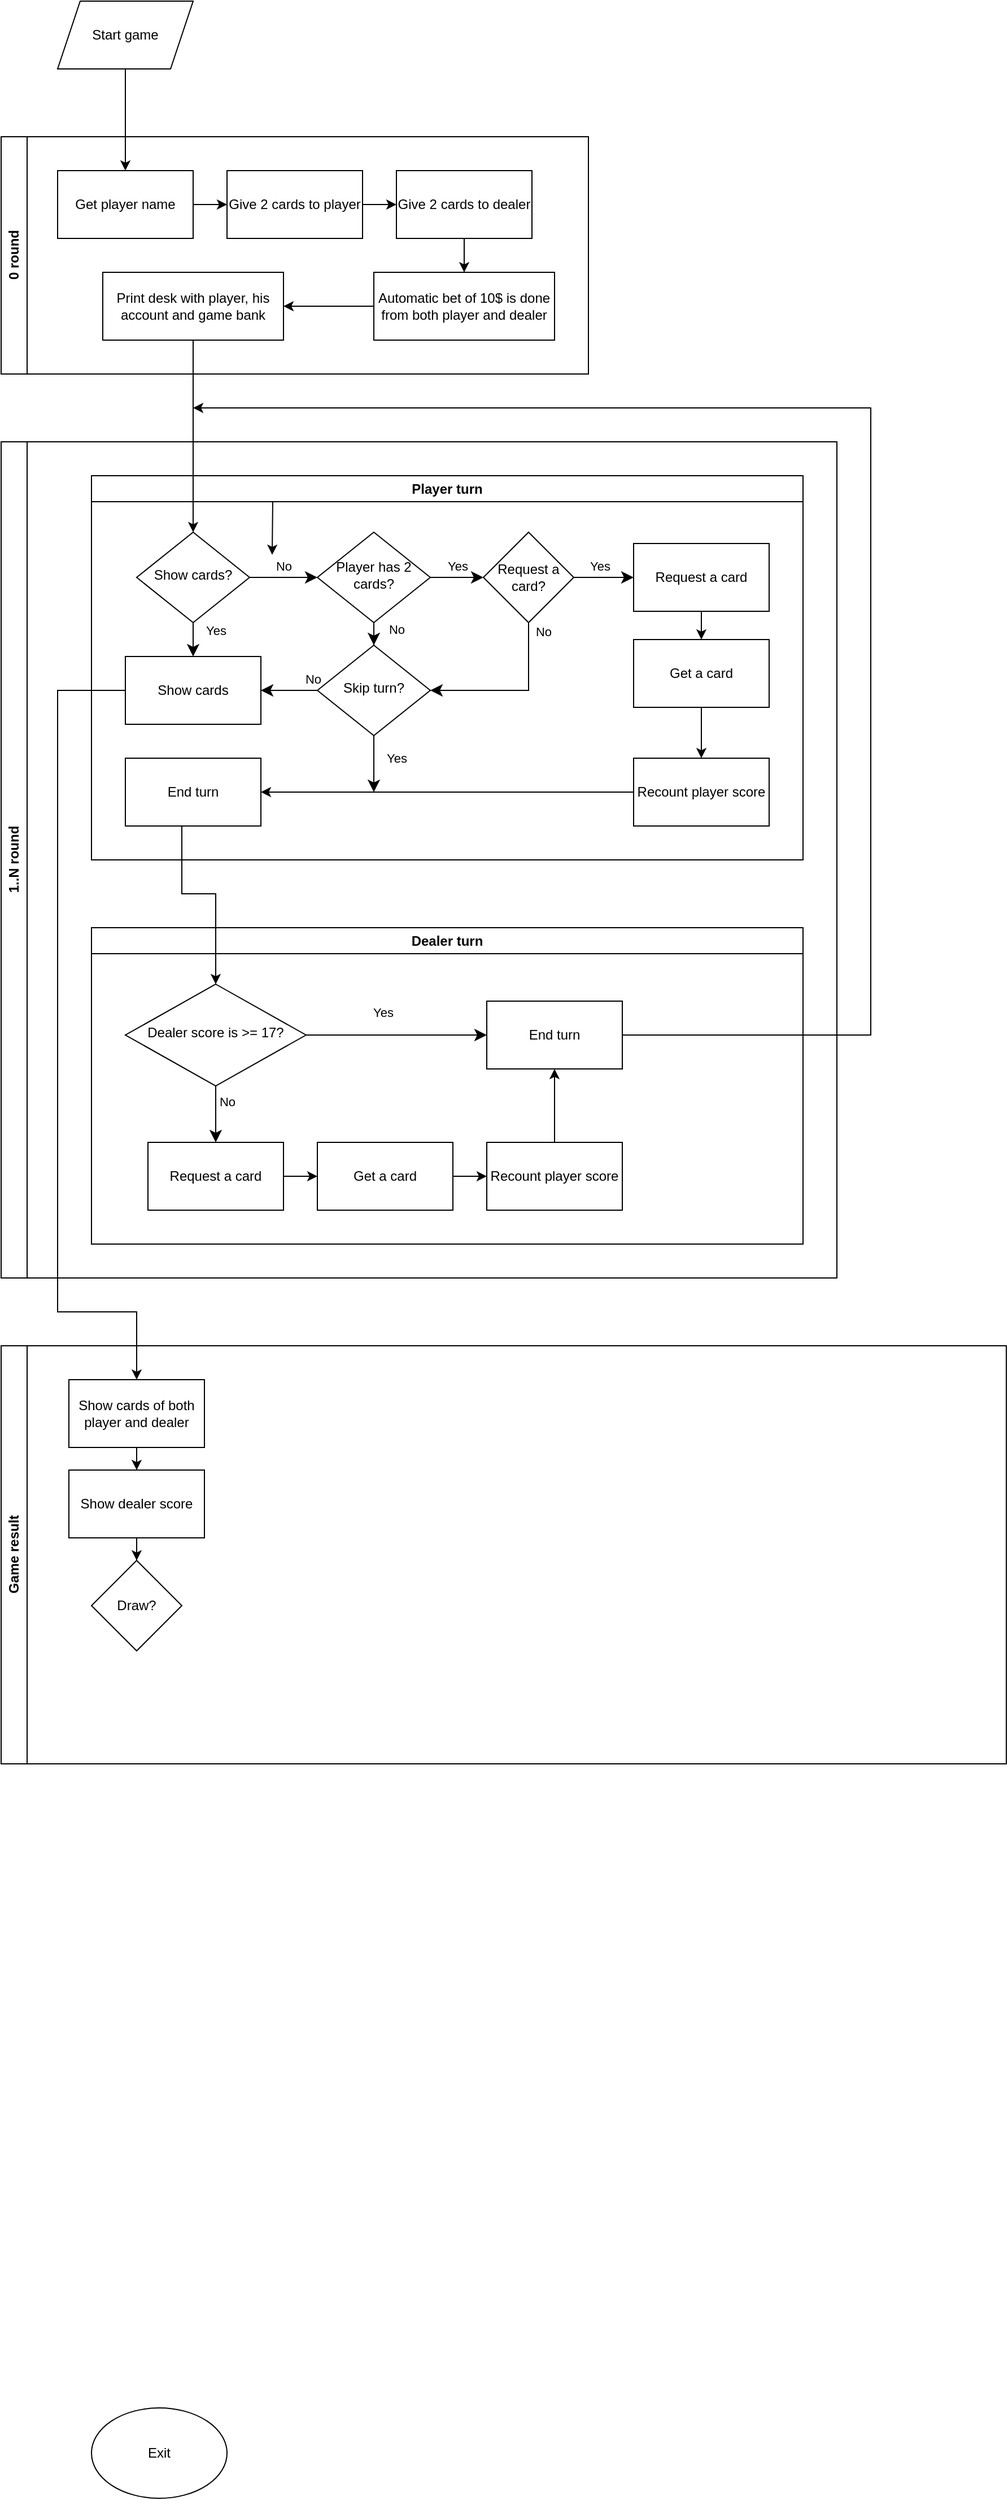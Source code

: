<mxfile version="21.7.5" type="device">
  <diagram id="C5RBs43oDa-KdzZeNtuy" name="Page-1">
    <mxGraphModel dx="1562" dy="909" grid="1" gridSize="10" guides="1" tooltips="1" connect="1" arrows="1" fold="1" page="1" pageScale="1" pageWidth="827" pageHeight="1169" math="0" shadow="0">
      <root>
        <mxCell id="WIyWlLk6GJQsqaUBKTNV-0" />
        <mxCell id="WIyWlLk6GJQsqaUBKTNV-1" parent="WIyWlLk6GJQsqaUBKTNV-0" />
        <mxCell id="ebOidqk7eM00ks_p__QI-0" value="Exit" style="ellipse;whiteSpace=wrap;html=1;" vertex="1" parent="WIyWlLk6GJQsqaUBKTNV-1">
          <mxGeometry x="120" y="2150" width="120" height="80" as="geometry" />
        </mxCell>
        <mxCell id="ebOidqk7eM00ks_p__QI-3" style="edgeStyle=orthogonalEdgeStyle;rounded=0;orthogonalLoop=1;jettySize=auto;html=1;" edge="1" parent="WIyWlLk6GJQsqaUBKTNV-1" source="ebOidqk7eM00ks_p__QI-1" target="ebOidqk7eM00ks_p__QI-2">
          <mxGeometry relative="1" as="geometry" />
        </mxCell>
        <mxCell id="ebOidqk7eM00ks_p__QI-1" value="Start game" style="shape=parallelogram;perimeter=parallelogramPerimeter;whiteSpace=wrap;html=1;fixedSize=1;" vertex="1" parent="WIyWlLk6GJQsqaUBKTNV-1">
          <mxGeometry x="90" y="20" width="120" height="60" as="geometry" />
        </mxCell>
        <mxCell id="ebOidqk7eM00ks_p__QI-15" value="0 round" style="swimlane;horizontal=0;whiteSpace=wrap;html=1;container=0;" vertex="1" parent="WIyWlLk6GJQsqaUBKTNV-1">
          <mxGeometry x="40" y="140" width="520" height="210" as="geometry">
            <mxRectangle x="150" y="100" width="40" height="70" as="alternateBounds" />
          </mxGeometry>
        </mxCell>
        <mxCell id="ebOidqk7eM00ks_p__QI-2" value="Get player&amp;nbsp;name" style="rounded=0;whiteSpace=wrap;html=1;container=0;" vertex="1" parent="ebOidqk7eM00ks_p__QI-15">
          <mxGeometry x="50" y="30" width="120" height="60" as="geometry" />
        </mxCell>
        <mxCell id="ebOidqk7eM00ks_p__QI-11" value="Give 2 cards to player" style="rounded=0;whiteSpace=wrap;html=1;container=0;" vertex="1" parent="ebOidqk7eM00ks_p__QI-15">
          <mxGeometry x="200" y="30" width="120" height="60" as="geometry" />
        </mxCell>
        <mxCell id="ebOidqk7eM00ks_p__QI-5" style="edgeStyle=orthogonalEdgeStyle;rounded=0;orthogonalLoop=1;jettySize=auto;html=1;" edge="1" parent="ebOidqk7eM00ks_p__QI-15" source="ebOidqk7eM00ks_p__QI-2" target="ebOidqk7eM00ks_p__QI-11">
          <mxGeometry relative="1" as="geometry">
            <mxPoint x="240" y="110" as="targetPoint" />
          </mxGeometry>
        </mxCell>
        <mxCell id="ebOidqk7eM00ks_p__QI-18" style="rounded=0;orthogonalLoop=1;jettySize=auto;html=1;edgeStyle=orthogonalEdgeStyle;" edge="1" parent="ebOidqk7eM00ks_p__QI-15" source="ebOidqk7eM00ks_p__QI-13" target="ebOidqk7eM00ks_p__QI-17">
          <mxGeometry relative="1" as="geometry" />
        </mxCell>
        <mxCell id="ebOidqk7eM00ks_p__QI-13" value="Give 2 cards to dealer" style="rounded=0;whiteSpace=wrap;html=1;container=0;" vertex="1" parent="ebOidqk7eM00ks_p__QI-15">
          <mxGeometry x="350" y="30" width="120" height="60" as="geometry" />
        </mxCell>
        <mxCell id="ebOidqk7eM00ks_p__QI-14" style="edgeStyle=orthogonalEdgeStyle;rounded=0;orthogonalLoop=1;jettySize=auto;html=1;" edge="1" parent="ebOidqk7eM00ks_p__QI-15" source="ebOidqk7eM00ks_p__QI-11" target="ebOidqk7eM00ks_p__QI-13">
          <mxGeometry relative="1" as="geometry" />
        </mxCell>
        <mxCell id="ebOidqk7eM00ks_p__QI-28" style="edgeStyle=orthogonalEdgeStyle;rounded=0;orthogonalLoop=1;jettySize=auto;html=1;" edge="1" parent="ebOidqk7eM00ks_p__QI-15" source="ebOidqk7eM00ks_p__QI-17" target="ebOidqk7eM00ks_p__QI-8">
          <mxGeometry relative="1" as="geometry" />
        </mxCell>
        <mxCell id="ebOidqk7eM00ks_p__QI-17" value="Automatic bet of 10$ is done from both player and dealer" style="rounded=0;whiteSpace=wrap;html=1;" vertex="1" parent="ebOidqk7eM00ks_p__QI-15">
          <mxGeometry x="330" y="120" width="160" height="60" as="geometry" />
        </mxCell>
        <mxCell id="ebOidqk7eM00ks_p__QI-8" value="Print desk with player, his account and game bank" style="rounded=0;whiteSpace=wrap;html=1;" vertex="1" parent="ebOidqk7eM00ks_p__QI-15">
          <mxGeometry x="90" y="120" width="160" height="60" as="geometry" />
        </mxCell>
        <mxCell id="ebOidqk7eM00ks_p__QI-19" value="1..N round" style="swimlane;horizontal=0;whiteSpace=wrap;html=1;container=0;" vertex="1" parent="WIyWlLk6GJQsqaUBKTNV-1">
          <mxGeometry x="40" y="410" width="740" height="740" as="geometry">
            <mxRectangle x="150" y="100" width="40" height="70" as="alternateBounds" />
          </mxGeometry>
        </mxCell>
        <mxCell id="ebOidqk7eM00ks_p__QI-22" style="edgeStyle=orthogonalEdgeStyle;rounded=0;orthogonalLoop=1;jettySize=auto;html=1;" edge="1" parent="ebOidqk7eM00ks_p__QI-19" target="ebOidqk7eM00ks_p__QI-21">
          <mxGeometry relative="1" as="geometry">
            <mxPoint x="240" y="100" as="targetPoint" />
            <mxPoint x="170" y="50" as="sourcePoint" />
          </mxGeometry>
        </mxCell>
        <mxCell id="ebOidqk7eM00ks_p__QI-23" style="edgeStyle=orthogonalEdgeStyle;rounded=0;orthogonalLoop=1;jettySize=auto;html=1;" edge="1" parent="ebOidqk7eM00ks_p__QI-19" source="ebOidqk7eM00ks_p__QI-24">
          <mxGeometry relative="1" as="geometry">
            <mxPoint x="430" y="110" as="targetPoint" />
          </mxGeometry>
        </mxCell>
        <mxCell id="ebOidqk7eM00ks_p__QI-25" style="edgeStyle=orthogonalEdgeStyle;rounded=0;orthogonalLoop=1;jettySize=auto;html=1;" edge="1" parent="ebOidqk7eM00ks_p__QI-19" target="ebOidqk7eM00ks_p__QI-24">
          <mxGeometry relative="1" as="geometry">
            <mxPoint x="330" y="50" as="sourcePoint" />
          </mxGeometry>
        </mxCell>
        <mxCell id="ebOidqk7eM00ks_p__QI-30" style="edgeStyle=orthogonalEdgeStyle;rounded=0;orthogonalLoop=1;jettySize=auto;html=1;" edge="1" parent="ebOidqk7eM00ks_p__QI-19" target="ebOidqk7eM00ks_p__QI-27">
          <mxGeometry relative="1" as="geometry">
            <mxPoint x="370" y="140" as="sourcePoint" />
          </mxGeometry>
        </mxCell>
        <mxCell id="ebOidqk7eM00ks_p__QI-31" value="Player turn" style="swimlane;whiteSpace=wrap;html=1;" vertex="1" parent="ebOidqk7eM00ks_p__QI-19">
          <mxGeometry x="80" y="30" width="630" height="340" as="geometry">
            <mxRectangle x="80" y="30" width="100" height="30" as="alternateBounds" />
          </mxGeometry>
        </mxCell>
        <mxCell id="WIyWlLk6GJQsqaUBKTNV-8" value="No" style="rounded=0;html=1;jettySize=auto;orthogonalLoop=1;fontSize=11;endArrow=classic;endFill=1;endSize=8;strokeWidth=1;shadow=0;labelBackgroundColor=none;edgeStyle=orthogonalEdgeStyle;" parent="ebOidqk7eM00ks_p__QI-31" source="WIyWlLk6GJQsqaUBKTNV-10" target="ebOidqk7eM00ks_p__QI-72" edge="1">
          <mxGeometry x="-0.84" y="-10" relative="1" as="geometry">
            <mxPoint as="offset" />
            <mxPoint x="-20" y="235" as="targetPoint" />
          </mxGeometry>
        </mxCell>
        <mxCell id="WIyWlLk6GJQsqaUBKTNV-10" value="Skip turn?" style="rhombus;whiteSpace=wrap;html=1;shadow=0;fontFamily=Helvetica;fontSize=12;align=center;strokeWidth=1;spacing=6;spacingTop=-4;" parent="ebOidqk7eM00ks_p__QI-31" vertex="1">
          <mxGeometry x="200" y="150" width="100" height="80" as="geometry" />
        </mxCell>
        <mxCell id="ebOidqk7eM00ks_p__QI-45" value="Show cards?" style="rhombus;whiteSpace=wrap;html=1;shadow=0;fontFamily=Helvetica;fontSize=12;align=center;strokeWidth=1;spacing=6;spacingTop=-4;" vertex="1" parent="ebOidqk7eM00ks_p__QI-31">
          <mxGeometry x="40" y="50" width="100" height="80" as="geometry" />
        </mxCell>
        <mxCell id="ebOidqk7eM00ks_p__QI-49" value="Player has 2 cards?" style="rhombus;whiteSpace=wrap;html=1;shadow=0;fontFamily=Helvetica;fontSize=12;align=center;strokeWidth=1;spacing=6;spacingTop=-4;" vertex="1" parent="ebOidqk7eM00ks_p__QI-31">
          <mxGeometry x="200" y="50" width="100" height="80" as="geometry" />
        </mxCell>
        <mxCell id="ebOidqk7eM00ks_p__QI-51" value="No" style="rounded=0;html=1;jettySize=auto;orthogonalLoop=1;fontSize=11;endArrow=classic;endFill=1;endSize=8;strokeWidth=1;shadow=0;labelBackgroundColor=none;edgeStyle=orthogonalEdgeStyle;" edge="1" parent="ebOidqk7eM00ks_p__QI-31" source="ebOidqk7eM00ks_p__QI-49" target="WIyWlLk6GJQsqaUBKTNV-10">
          <mxGeometry x="-0.8" y="20" relative="1" as="geometry">
            <mxPoint as="offset" />
            <mxPoint x="450" y="630" as="sourcePoint" />
            <mxPoint x="480" y="630" as="targetPoint" />
          </mxGeometry>
        </mxCell>
        <mxCell id="ebOidqk7eM00ks_p__QI-56" value="End turn" style="rounded=0;whiteSpace=wrap;html=1;" vertex="1" parent="ebOidqk7eM00ks_p__QI-31">
          <mxGeometry x="30" y="250" width="120" height="60" as="geometry" />
        </mxCell>
        <mxCell id="WIyWlLk6GJQsqaUBKTNV-9" value="Yes" style="edgeStyle=orthogonalEdgeStyle;rounded=0;html=1;jettySize=auto;orthogonalLoop=1;fontSize=11;endArrow=classic;endFill=1;endSize=8;strokeWidth=1;shadow=0;labelBackgroundColor=default;exitX=0.5;exitY=1;exitDx=0;exitDy=0;" parent="ebOidqk7eM00ks_p__QI-31" source="WIyWlLk6GJQsqaUBKTNV-10" edge="1">
          <mxGeometry x="-0.208" y="20" relative="1" as="geometry">
            <mxPoint as="offset" />
            <mxPoint x="250" y="280" as="targetPoint" />
          </mxGeometry>
        </mxCell>
        <mxCell id="ebOidqk7eM00ks_p__QI-66" style="edgeStyle=orthogonalEdgeStyle;rounded=0;orthogonalLoop=1;jettySize=auto;html=1;" edge="1" parent="ebOidqk7eM00ks_p__QI-31" source="ebOidqk7eM00ks_p__QI-59" target="ebOidqk7eM00ks_p__QI-65">
          <mxGeometry relative="1" as="geometry" />
        </mxCell>
        <mxCell id="ebOidqk7eM00ks_p__QI-59" value="Request a card" style="rounded=0;whiteSpace=wrap;html=1;" vertex="1" parent="ebOidqk7eM00ks_p__QI-31">
          <mxGeometry x="480" y="60" width="120" height="60" as="geometry" />
        </mxCell>
        <mxCell id="ebOidqk7eM00ks_p__QI-67" style="edgeStyle=orthogonalEdgeStyle;rounded=0;orthogonalLoop=1;jettySize=auto;html=1;" edge="1" parent="ebOidqk7eM00ks_p__QI-31" source="ebOidqk7eM00ks_p__QI-65" target="ebOidqk7eM00ks_p__QI-64">
          <mxGeometry relative="1" as="geometry" />
        </mxCell>
        <mxCell id="ebOidqk7eM00ks_p__QI-65" value="Get a card" style="rounded=0;whiteSpace=wrap;html=1;" vertex="1" parent="ebOidqk7eM00ks_p__QI-31">
          <mxGeometry x="480" y="145" width="120" height="60" as="geometry" />
        </mxCell>
        <mxCell id="ebOidqk7eM00ks_p__QI-64" value="Recount player score" style="rounded=0;whiteSpace=wrap;html=1;" vertex="1" parent="ebOidqk7eM00ks_p__QI-31">
          <mxGeometry x="480" y="250" width="120" height="60" as="geometry" />
        </mxCell>
        <mxCell id="ebOidqk7eM00ks_p__QI-57" style="edgeStyle=orthogonalEdgeStyle;rounded=0;orthogonalLoop=1;jettySize=auto;html=1;endArrow=classic;endFill=1;" edge="1" parent="ebOidqk7eM00ks_p__QI-31" source="ebOidqk7eM00ks_p__QI-64" target="ebOidqk7eM00ks_p__QI-56">
          <mxGeometry relative="1" as="geometry">
            <mxPoint x="770" y="280" as="targetPoint" />
          </mxGeometry>
        </mxCell>
        <mxCell id="ebOidqk7eM00ks_p__QI-47" value="No" style="rounded=0;html=1;jettySize=auto;orthogonalLoop=1;fontSize=11;endArrow=classic;endFill=1;endSize=8;strokeWidth=1;shadow=0;labelBackgroundColor=none;edgeStyle=orthogonalEdgeStyle;" edge="1" parent="ebOidqk7eM00ks_p__QI-31" source="ebOidqk7eM00ks_p__QI-45" target="ebOidqk7eM00ks_p__QI-49">
          <mxGeometry y="10" relative="1" as="geometry">
            <mxPoint as="offset" />
            <mxPoint x="140" y="100" as="sourcePoint" />
            <mxPoint x="80" y="680" as="targetPoint" />
          </mxGeometry>
        </mxCell>
        <mxCell id="ebOidqk7eM00ks_p__QI-70" value="Request a card?" style="rhombus;whiteSpace=wrap;html=1;" vertex="1" parent="ebOidqk7eM00ks_p__QI-31">
          <mxGeometry x="347" y="50" width="80" height="80" as="geometry" />
        </mxCell>
        <mxCell id="ebOidqk7eM00ks_p__QI-58" value="Yes" style="edgeStyle=orthogonalEdgeStyle;rounded=0;html=1;jettySize=auto;orthogonalLoop=1;fontSize=11;endArrow=classic;endFill=1;endSize=8;strokeWidth=1;shadow=0;labelBackgroundColor=none;entryX=0;entryY=0.5;entryDx=0;entryDy=0;" edge="1" parent="ebOidqk7eM00ks_p__QI-31" source="ebOidqk7eM00ks_p__QI-49" target="ebOidqk7eM00ks_p__QI-70">
          <mxGeometry y="10" relative="1" as="geometry">
            <mxPoint as="offset" />
            <mxPoint x="530" y="320" as="sourcePoint" />
            <mxPoint x="350" y="390" as="targetPoint" />
          </mxGeometry>
        </mxCell>
        <mxCell id="ebOidqk7eM00ks_p__QI-71" value="Yes" style="edgeStyle=orthogonalEdgeStyle;rounded=0;html=1;jettySize=auto;orthogonalLoop=1;fontSize=11;endArrow=classic;endFill=1;endSize=8;strokeWidth=1;shadow=0;labelBackgroundColor=none;" edge="1" parent="ebOidqk7eM00ks_p__QI-31" source="ebOidqk7eM00ks_p__QI-70" target="ebOidqk7eM00ks_p__QI-59">
          <mxGeometry x="-0.132" y="10" relative="1" as="geometry">
            <mxPoint as="offset" />
            <mxPoint x="337" y="220" as="sourcePoint" />
            <mxPoint x="397" y="140" as="targetPoint" />
          </mxGeometry>
        </mxCell>
        <mxCell id="ebOidqk7eM00ks_p__QI-72" value="Show cards" style="rounded=0;whiteSpace=wrap;html=1;" vertex="1" parent="ebOidqk7eM00ks_p__QI-31">
          <mxGeometry x="30" y="160" width="120" height="60" as="geometry" />
        </mxCell>
        <mxCell id="ebOidqk7eM00ks_p__QI-48" value="Yes" style="rounded=0;html=1;jettySize=auto;orthogonalLoop=1;fontSize=11;endArrow=classic;endFill=1;endSize=8;strokeWidth=1;shadow=0;labelBackgroundColor=none;edgeStyle=orthogonalEdgeStyle;" edge="1" parent="ebOidqk7eM00ks_p__QI-31" source="ebOidqk7eM00ks_p__QI-45" target="ebOidqk7eM00ks_p__QI-72">
          <mxGeometry x="-0.733" y="20" relative="1" as="geometry">
            <mxPoint as="offset" />
            <mxPoint x="-10" y="540" as="sourcePoint" />
            <mxPoint x="60" y="530" as="targetPoint" />
          </mxGeometry>
        </mxCell>
        <mxCell id="ebOidqk7eM00ks_p__QI-74" value="No" style="rounded=0;html=1;jettySize=auto;orthogonalLoop=1;fontSize=11;endArrow=classic;endFill=1;endSize=8;strokeWidth=1;shadow=0;labelBackgroundColor=none;edgeStyle=orthogonalEdgeStyle;entryX=1;entryY=0.5;entryDx=0;entryDy=0;exitX=0.5;exitY=1;exitDx=0;exitDy=0;" edge="1" parent="ebOidqk7eM00ks_p__QI-31" source="ebOidqk7eM00ks_p__QI-70" target="WIyWlLk6GJQsqaUBKTNV-10">
          <mxGeometry x="-0.896" y="13" relative="1" as="geometry">
            <mxPoint as="offset" />
            <mxPoint x="260" y="140" as="sourcePoint" />
            <mxPoint x="260" y="205" as="targetPoint" />
          </mxGeometry>
        </mxCell>
        <mxCell id="ebOidqk7eM00ks_p__QI-33" value="Dealer turn" style="swimlane;whiteSpace=wrap;html=1;" vertex="1" parent="ebOidqk7eM00ks_p__QI-19">
          <mxGeometry x="80" y="430" width="630" height="280" as="geometry">
            <mxRectangle x="80" y="410" width="100" height="30" as="alternateBounds" />
          </mxGeometry>
        </mxCell>
        <mxCell id="ebOidqk7eM00ks_p__QI-34" value="No" style="rounded=0;html=1;jettySize=auto;orthogonalLoop=1;fontSize=11;endArrow=classic;endFill=1;endSize=8;strokeWidth=1;shadow=0;labelBackgroundColor=none;edgeStyle=orthogonalEdgeStyle;" edge="1" parent="ebOidqk7eM00ks_p__QI-33" source="ebOidqk7eM00ks_p__QI-35" target="ebOidqk7eM00ks_p__QI-78">
          <mxGeometry x="-0.433" y="10" relative="1" as="geometry">
            <mxPoint as="offset" />
            <mxPoint x="80" y="200" as="targetPoint" />
          </mxGeometry>
        </mxCell>
        <mxCell id="ebOidqk7eM00ks_p__QI-35" value="Dealer score is &amp;gt;= 17?" style="rhombus;whiteSpace=wrap;html=1;shadow=0;fontFamily=Helvetica;fontSize=12;align=center;strokeWidth=1;spacing=6;spacingTop=-4;" vertex="1" parent="ebOidqk7eM00ks_p__QI-33">
          <mxGeometry x="30" y="50" width="160" height="90" as="geometry" />
        </mxCell>
        <mxCell id="ebOidqk7eM00ks_p__QI-81" style="edgeStyle=orthogonalEdgeStyle;rounded=0;orthogonalLoop=1;jettySize=auto;html=1;" edge="1" parent="ebOidqk7eM00ks_p__QI-33" source="ebOidqk7eM00ks_p__QI-78" target="ebOidqk7eM00ks_p__QI-82">
          <mxGeometry relative="1" as="geometry" />
        </mxCell>
        <mxCell id="ebOidqk7eM00ks_p__QI-78" value="Request a card" style="rounded=0;whiteSpace=wrap;html=1;" vertex="1" parent="ebOidqk7eM00ks_p__QI-33">
          <mxGeometry x="50" y="190" width="120" height="60" as="geometry" />
        </mxCell>
        <mxCell id="ebOidqk7eM00ks_p__QI-79" style="edgeStyle=orthogonalEdgeStyle;rounded=0;orthogonalLoop=1;jettySize=auto;html=1;" edge="1" parent="ebOidqk7eM00ks_p__QI-33" source="ebOidqk7eM00ks_p__QI-77">
          <mxGeometry relative="1" as="geometry">
            <mxPoint x="90" y="-460" as="targetPoint" />
            <Array as="points">
              <mxPoint x="690" y="95" />
              <mxPoint x="690" y="-460" />
            </Array>
          </mxGeometry>
        </mxCell>
        <mxCell id="ebOidqk7eM00ks_p__QI-77" value="End turn" style="rounded=0;whiteSpace=wrap;html=1;" vertex="1" parent="ebOidqk7eM00ks_p__QI-33">
          <mxGeometry x="350" y="65" width="120" height="60" as="geometry" />
        </mxCell>
        <mxCell id="ebOidqk7eM00ks_p__QI-36" value="Yes" style="edgeStyle=orthogonalEdgeStyle;rounded=0;html=1;jettySize=auto;orthogonalLoop=1;fontSize=11;endArrow=classic;endFill=1;endSize=8;strokeWidth=1;shadow=0;labelBackgroundColor=none;" edge="1" parent="ebOidqk7eM00ks_p__QI-33" source="ebOidqk7eM00ks_p__QI-35" target="ebOidqk7eM00ks_p__QI-77">
          <mxGeometry x="-0.149" y="20" relative="1" as="geometry">
            <mxPoint as="offset" />
            <mxPoint x="90" y="-330" as="sourcePoint" />
            <mxPoint x="200" y="310" as="targetPoint" />
          </mxGeometry>
        </mxCell>
        <mxCell id="ebOidqk7eM00ks_p__QI-84" style="edgeStyle=orthogonalEdgeStyle;rounded=0;orthogonalLoop=1;jettySize=auto;html=1;" edge="1" parent="ebOidqk7eM00ks_p__QI-33" source="ebOidqk7eM00ks_p__QI-82" target="ebOidqk7eM00ks_p__QI-83">
          <mxGeometry relative="1" as="geometry" />
        </mxCell>
        <mxCell id="ebOidqk7eM00ks_p__QI-82" value="Get a card" style="rounded=0;whiteSpace=wrap;html=1;" vertex="1" parent="ebOidqk7eM00ks_p__QI-33">
          <mxGeometry x="200" y="190" width="120" height="60" as="geometry" />
        </mxCell>
        <mxCell id="ebOidqk7eM00ks_p__QI-85" style="edgeStyle=orthogonalEdgeStyle;rounded=0;orthogonalLoop=1;jettySize=auto;html=1;" edge="1" parent="ebOidqk7eM00ks_p__QI-33" source="ebOidqk7eM00ks_p__QI-83" target="ebOidqk7eM00ks_p__QI-77">
          <mxGeometry relative="1" as="geometry" />
        </mxCell>
        <mxCell id="ebOidqk7eM00ks_p__QI-83" value="Recount player score" style="rounded=0;whiteSpace=wrap;html=1;" vertex="1" parent="ebOidqk7eM00ks_p__QI-33">
          <mxGeometry x="350" y="190" width="120" height="60" as="geometry" />
        </mxCell>
        <mxCell id="ebOidqk7eM00ks_p__QI-68" style="rounded=0;orthogonalLoop=1;jettySize=auto;html=1;entryX=0.5;entryY=0;entryDx=0;entryDy=0;edgeStyle=orthogonalEdgeStyle;" edge="1" parent="ebOidqk7eM00ks_p__QI-19" source="ebOidqk7eM00ks_p__QI-56" target="ebOidqk7eM00ks_p__QI-35">
          <mxGeometry relative="1" as="geometry">
            <mxPoint x="850" y="240" as="sourcePoint" />
            <Array as="points">
              <mxPoint x="160" y="400" />
              <mxPoint x="190" y="400" />
            </Array>
          </mxGeometry>
        </mxCell>
        <mxCell id="ebOidqk7eM00ks_p__QI-29" style="edgeStyle=orthogonalEdgeStyle;rounded=0;orthogonalLoop=1;jettySize=auto;html=1;exitX=0.5;exitY=1;exitDx=0;exitDy=0;endArrow=classic;endFill=1;" edge="1" parent="WIyWlLk6GJQsqaUBKTNV-1" source="ebOidqk7eM00ks_p__QI-8" target="ebOidqk7eM00ks_p__QI-45">
          <mxGeometry relative="1" as="geometry">
            <mxPoint x="170" y="440" as="targetPoint" />
          </mxGeometry>
        </mxCell>
        <mxCell id="ebOidqk7eM00ks_p__QI-38" value="Game result" style="swimlane;horizontal=0;whiteSpace=wrap;html=1;" vertex="1" parent="WIyWlLk6GJQsqaUBKTNV-1">
          <mxGeometry x="40" y="1210" width="890" height="370" as="geometry" />
        </mxCell>
        <mxCell id="ebOidqk7eM00ks_p__QI-41" value="Draw?" style="rhombus;whiteSpace=wrap;html=1;" vertex="1" parent="ebOidqk7eM00ks_p__QI-38">
          <mxGeometry x="80" y="190" width="80" height="80" as="geometry" />
        </mxCell>
        <mxCell id="ebOidqk7eM00ks_p__QI-60" value="Show cards of both player and dealer" style="rounded=0;whiteSpace=wrap;html=1;" vertex="1" parent="ebOidqk7eM00ks_p__QI-38">
          <mxGeometry x="60" y="30" width="120" height="60" as="geometry" />
        </mxCell>
        <mxCell id="ebOidqk7eM00ks_p__QI-63" style="edgeStyle=orthogonalEdgeStyle;rounded=0;orthogonalLoop=1;jettySize=auto;html=1;" edge="1" parent="ebOidqk7eM00ks_p__QI-38" source="ebOidqk7eM00ks_p__QI-62" target="ebOidqk7eM00ks_p__QI-41">
          <mxGeometry relative="1" as="geometry" />
        </mxCell>
        <mxCell id="ebOidqk7eM00ks_p__QI-62" value="Show dealer score" style="rounded=0;whiteSpace=wrap;html=1;" vertex="1" parent="ebOidqk7eM00ks_p__QI-38">
          <mxGeometry x="60" y="110" width="120" height="60" as="geometry" />
        </mxCell>
        <mxCell id="ebOidqk7eM00ks_p__QI-61" style="edgeStyle=orthogonalEdgeStyle;rounded=0;orthogonalLoop=1;jettySize=auto;html=1;" edge="1" parent="ebOidqk7eM00ks_p__QI-38" source="ebOidqk7eM00ks_p__QI-60" target="ebOidqk7eM00ks_p__QI-62">
          <mxGeometry relative="1" as="geometry" />
        </mxCell>
        <mxCell id="ebOidqk7eM00ks_p__QI-73" style="rounded=0;orthogonalLoop=1;jettySize=auto;html=1;exitX=0;exitY=0.5;exitDx=0;exitDy=0;edgeStyle=orthogonalEdgeStyle;entryX=0.5;entryY=0;entryDx=0;entryDy=0;" edge="1" parent="WIyWlLk6GJQsqaUBKTNV-1" source="ebOidqk7eM00ks_p__QI-72" target="ebOidqk7eM00ks_p__QI-60">
          <mxGeometry relative="1" as="geometry">
            <mxPoint x="150" y="635" as="sourcePoint" />
            <mxPoint x="170" y="1545" as="targetPoint" />
            <Array as="points">
              <mxPoint x="90" y="630" />
              <mxPoint x="90" y="1180" />
              <mxPoint x="160" y="1180" />
            </Array>
          </mxGeometry>
        </mxCell>
      </root>
    </mxGraphModel>
  </diagram>
</mxfile>
